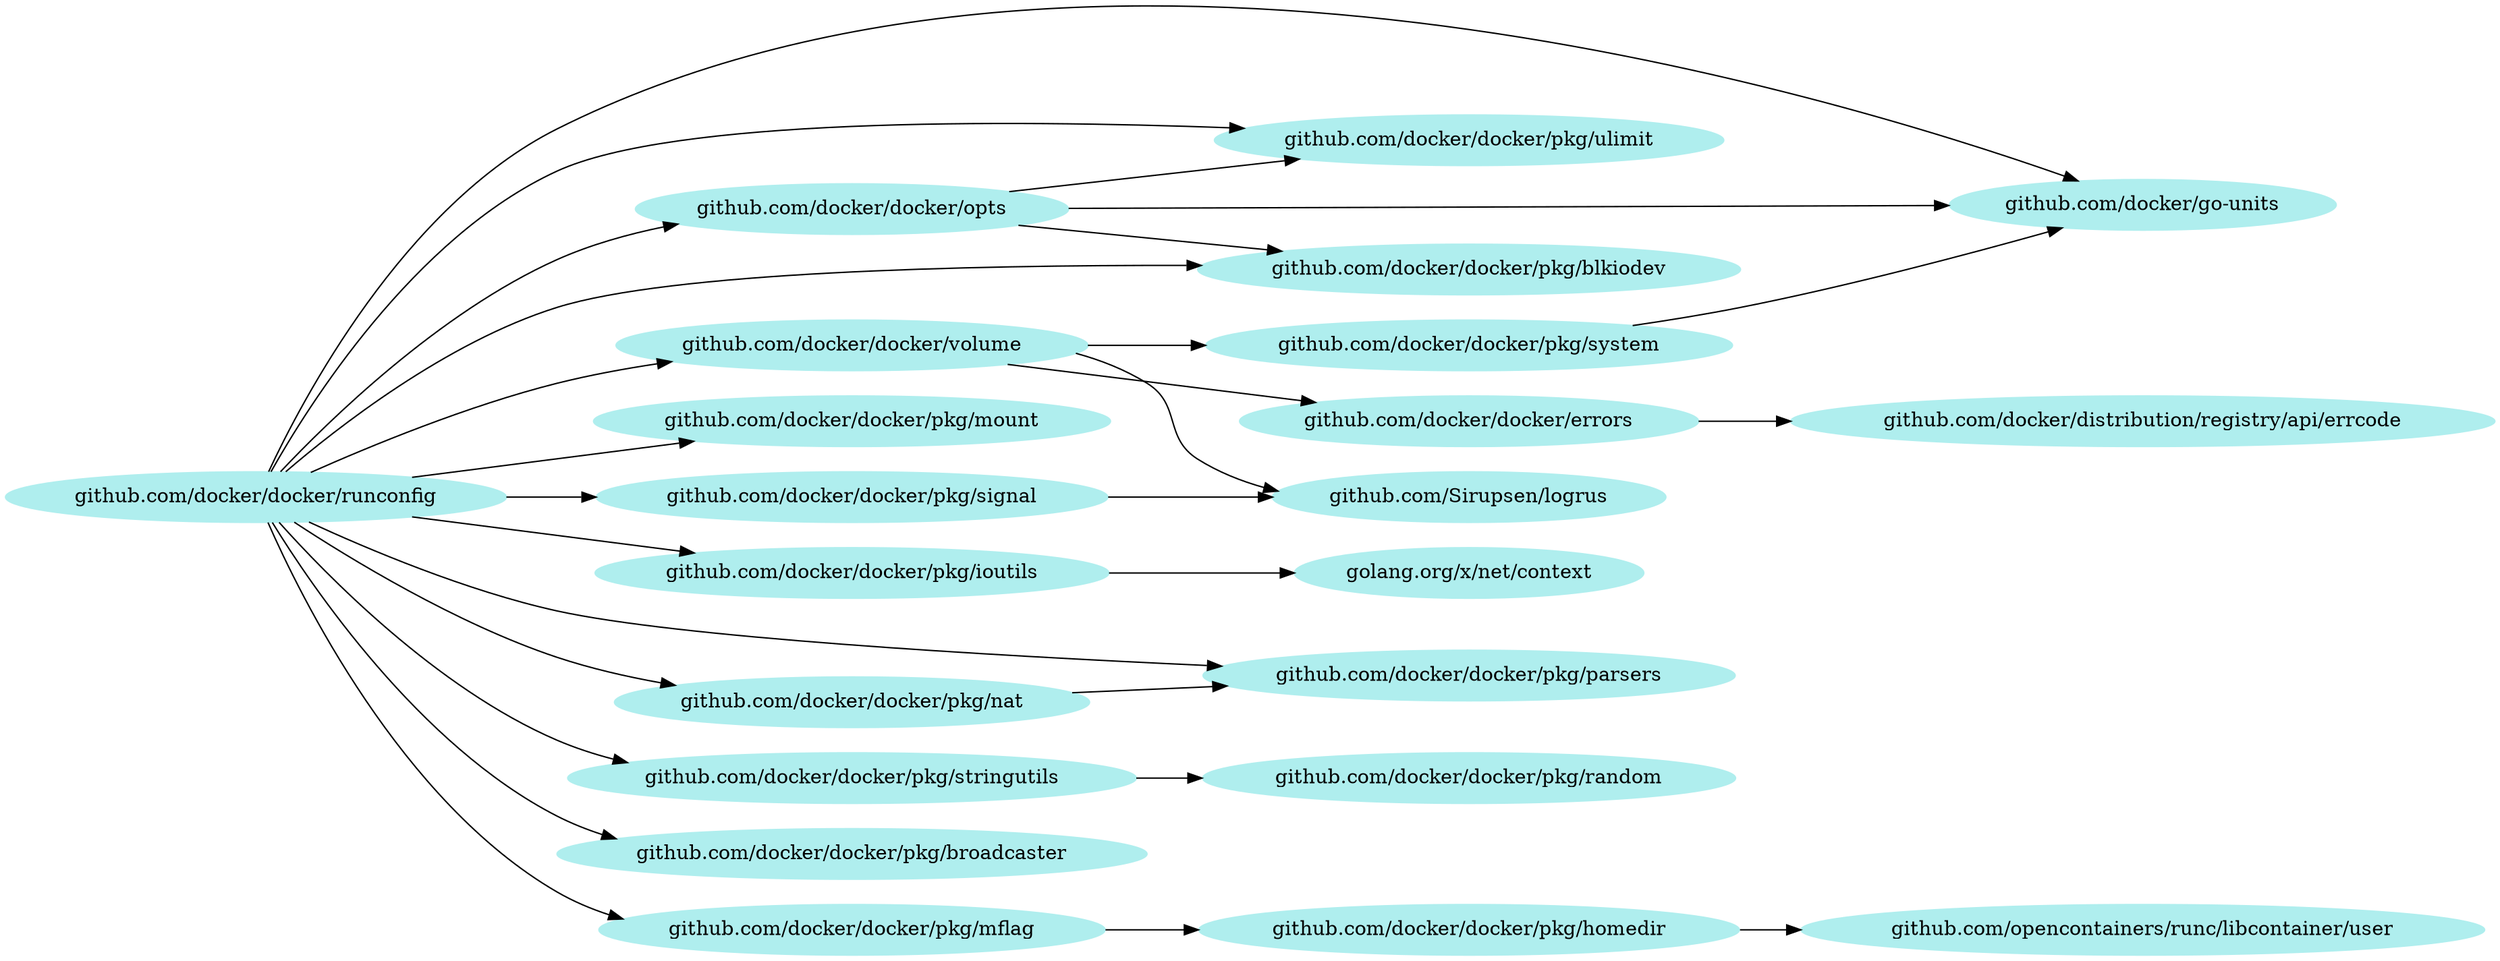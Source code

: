 digraph godep {
rankdir="LR"
0 [label="github.com/docker/docker/pkg/ulimit" style="filled" color="paleturquoise"];
1 [label="github.com/docker/docker/pkg/mount" style="filled" color="paleturquoise"];
2 [label="github.com/docker/docker/pkg/system" style="filled" color="paleturquoise"];
2 -> 3;
4 [label="github.com/docker/docker/pkg/blkiodev" style="filled" color="paleturquoise"];
5 [label="github.com/docker/docker/pkg/ioutils" style="filled" color="paleturquoise"];
5 -> 6;
7 [label="github.com/opencontainers/runc/libcontainer/user" style="filled" color="paleturquoise"];
8 [label="github.com/docker/docker/pkg/parsers" style="filled" color="paleturquoise"];
9 [label="github.com/docker/distribution/registry/api/errcode" style="filled" color="paleturquoise"];
10 [label="github.com/docker/docker/opts" style="filled" color="paleturquoise"];
10 -> 4;
10 -> 0;
10 -> 3;
11 [label="github.com/docker/docker/pkg/stringutils" style="filled" color="paleturquoise"];
11 -> 12;
12 [label="github.com/docker/docker/pkg/random" style="filled" color="paleturquoise"];
13 [label="github.com/docker/docker/errors" style="filled" color="paleturquoise"];
13 -> 9;
14 [label="github.com/docker/docker/pkg/homedir" style="filled" color="paleturquoise"];
14 -> 7;
3 [label="github.com/docker/go-units" style="filled" color="paleturquoise"];
15 [label="github.com/docker/docker/pkg/broadcaster" style="filled" color="paleturquoise"];
6 [label="golang.org/x/net/context" style="filled" color="paleturquoise"];
16 [label="github.com/docker/docker/pkg/mflag" style="filled" color="paleturquoise"];
16 -> 14;
17 [label="github.com/docker/docker/pkg/nat" style="filled" color="paleturquoise"];
17 -> 8;
18 [label="github.com/docker/docker/pkg/signal" style="filled" color="paleturquoise"];
18 -> 19;
19 [label="github.com/Sirupsen/logrus" style="filled" color="paleturquoise"];
20 [label="github.com/docker/docker/runconfig" style="filled" color="paleturquoise"];
20 -> 10;
20 -> 4;
20 -> 15;
20 -> 5;
20 -> 16;
20 -> 1;
20 -> 17;
20 -> 8;
20 -> 18;
20 -> 11;
20 -> 0;
20 -> 21;
20 -> 3;
21 [label="github.com/docker/docker/volume" style="filled" color="paleturquoise"];
21 -> 19;
21 -> 13;
21 -> 2;
}
